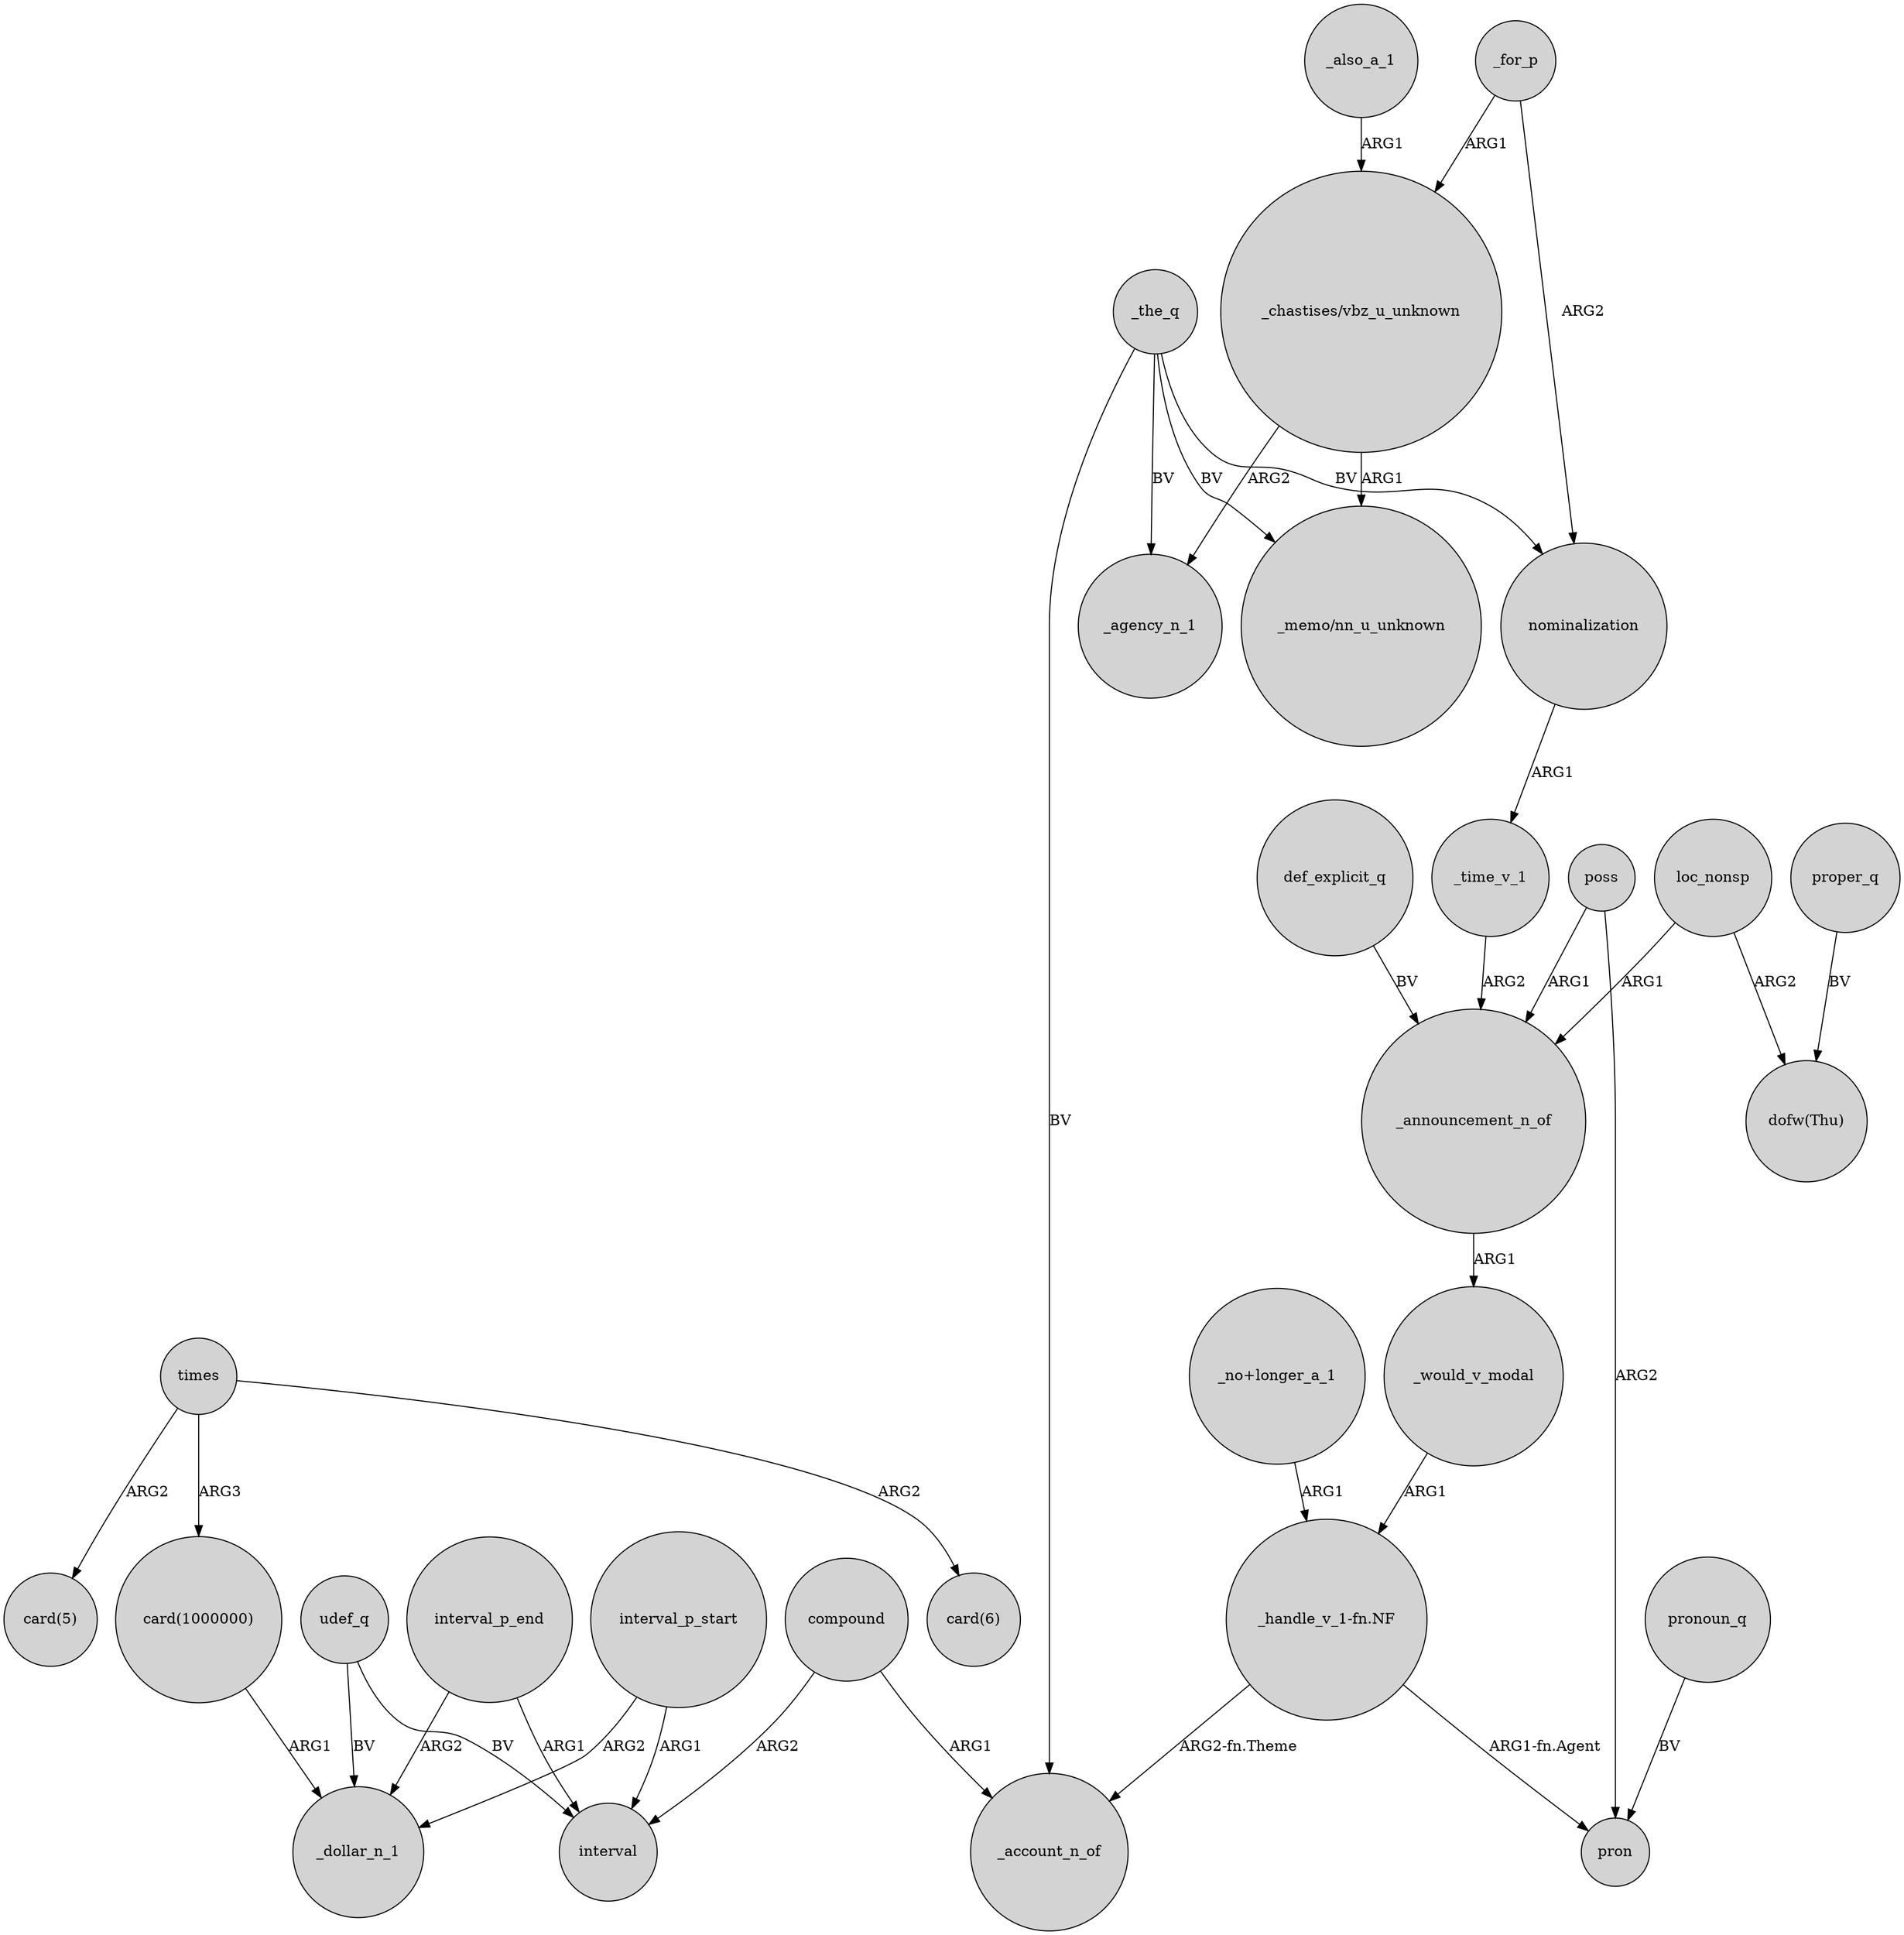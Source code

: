 digraph {
	node [shape=circle style=filled]
	times -> "card(5)" [label=ARG2]
	_the_q -> _agency_n_1 [label=BV]
	_for_p -> "_chastises/vbz_u_unknown" [label=ARG1]
	"card(1000000)" -> _dollar_n_1 [label=ARG1]
	poss -> _announcement_n_of [label=ARG1]
	_announcement_n_of -> _would_v_modal [label=ARG1]
	"_no+longer_a_1" -> "_handle_v_1-fn.NF" [label=ARG1]
	poss -> pron [label=ARG2]
	"_handle_v_1-fn.NF" -> _account_n_of [label="ARG2-fn.Theme"]
	_the_q -> _account_n_of [label=BV]
	_time_v_1 -> _announcement_n_of [label=ARG2]
	nominalization -> _time_v_1 [label=ARG1]
	_the_q -> "_memo/nn_u_unknown" [label=BV]
	"_chastises/vbz_u_unknown" -> _agency_n_1 [label=ARG2]
	_for_p -> nominalization [label=ARG2]
	times -> "card(6)" [label=ARG2]
	compound -> _account_n_of [label=ARG1]
	_would_v_modal -> "_handle_v_1-fn.NF" [label=ARG1]
	pronoun_q -> pron [label=BV]
	_also_a_1 -> "_chastises/vbz_u_unknown" [label=ARG1]
	interval_p_start -> interval [label=ARG1]
	compound -> interval [label=ARG2]
	times -> "card(1000000)" [label=ARG3]
	loc_nonsp -> _announcement_n_of [label=ARG1]
	proper_q -> "dofw(Thu)" [label=BV]
	loc_nonsp -> "dofw(Thu)" [label=ARG2]
	"_handle_v_1-fn.NF" -> pron [label="ARG1-fn.Agent"]
	interval_p_start -> _dollar_n_1 [label=ARG2]
	interval_p_end -> interval [label=ARG1]
	"_chastises/vbz_u_unknown" -> "_memo/nn_u_unknown" [label=ARG1]
	interval_p_end -> _dollar_n_1 [label=ARG2]
	udef_q -> interval [label=BV]
	def_explicit_q -> _announcement_n_of [label=BV]
	udef_q -> _dollar_n_1 [label=BV]
	_the_q -> nominalization [label=BV]
}
